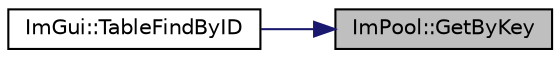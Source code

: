 digraph "ImPool::GetByKey"
{
 // LATEX_PDF_SIZE
  edge [fontname="Helvetica",fontsize="10",labelfontname="Helvetica",labelfontsize="10"];
  node [fontname="Helvetica",fontsize="10",shape=record];
  rankdir="RL";
  Node1 [label="ImPool::GetByKey",height=0.2,width=0.4,color="black", fillcolor="grey75", style="filled", fontcolor="black",tooltip=" "];
  Node1 -> Node2 [dir="back",color="midnightblue",fontsize="10",style="solid"];
  Node2 [label="ImGui::TableFindByID",height=0.2,width=0.4,color="black", fillcolor="white", style="filled",URL="$namespace_im_gui.html#a57adce5340eb73285ccf2c8bc81c92bf",tooltip=" "];
}
